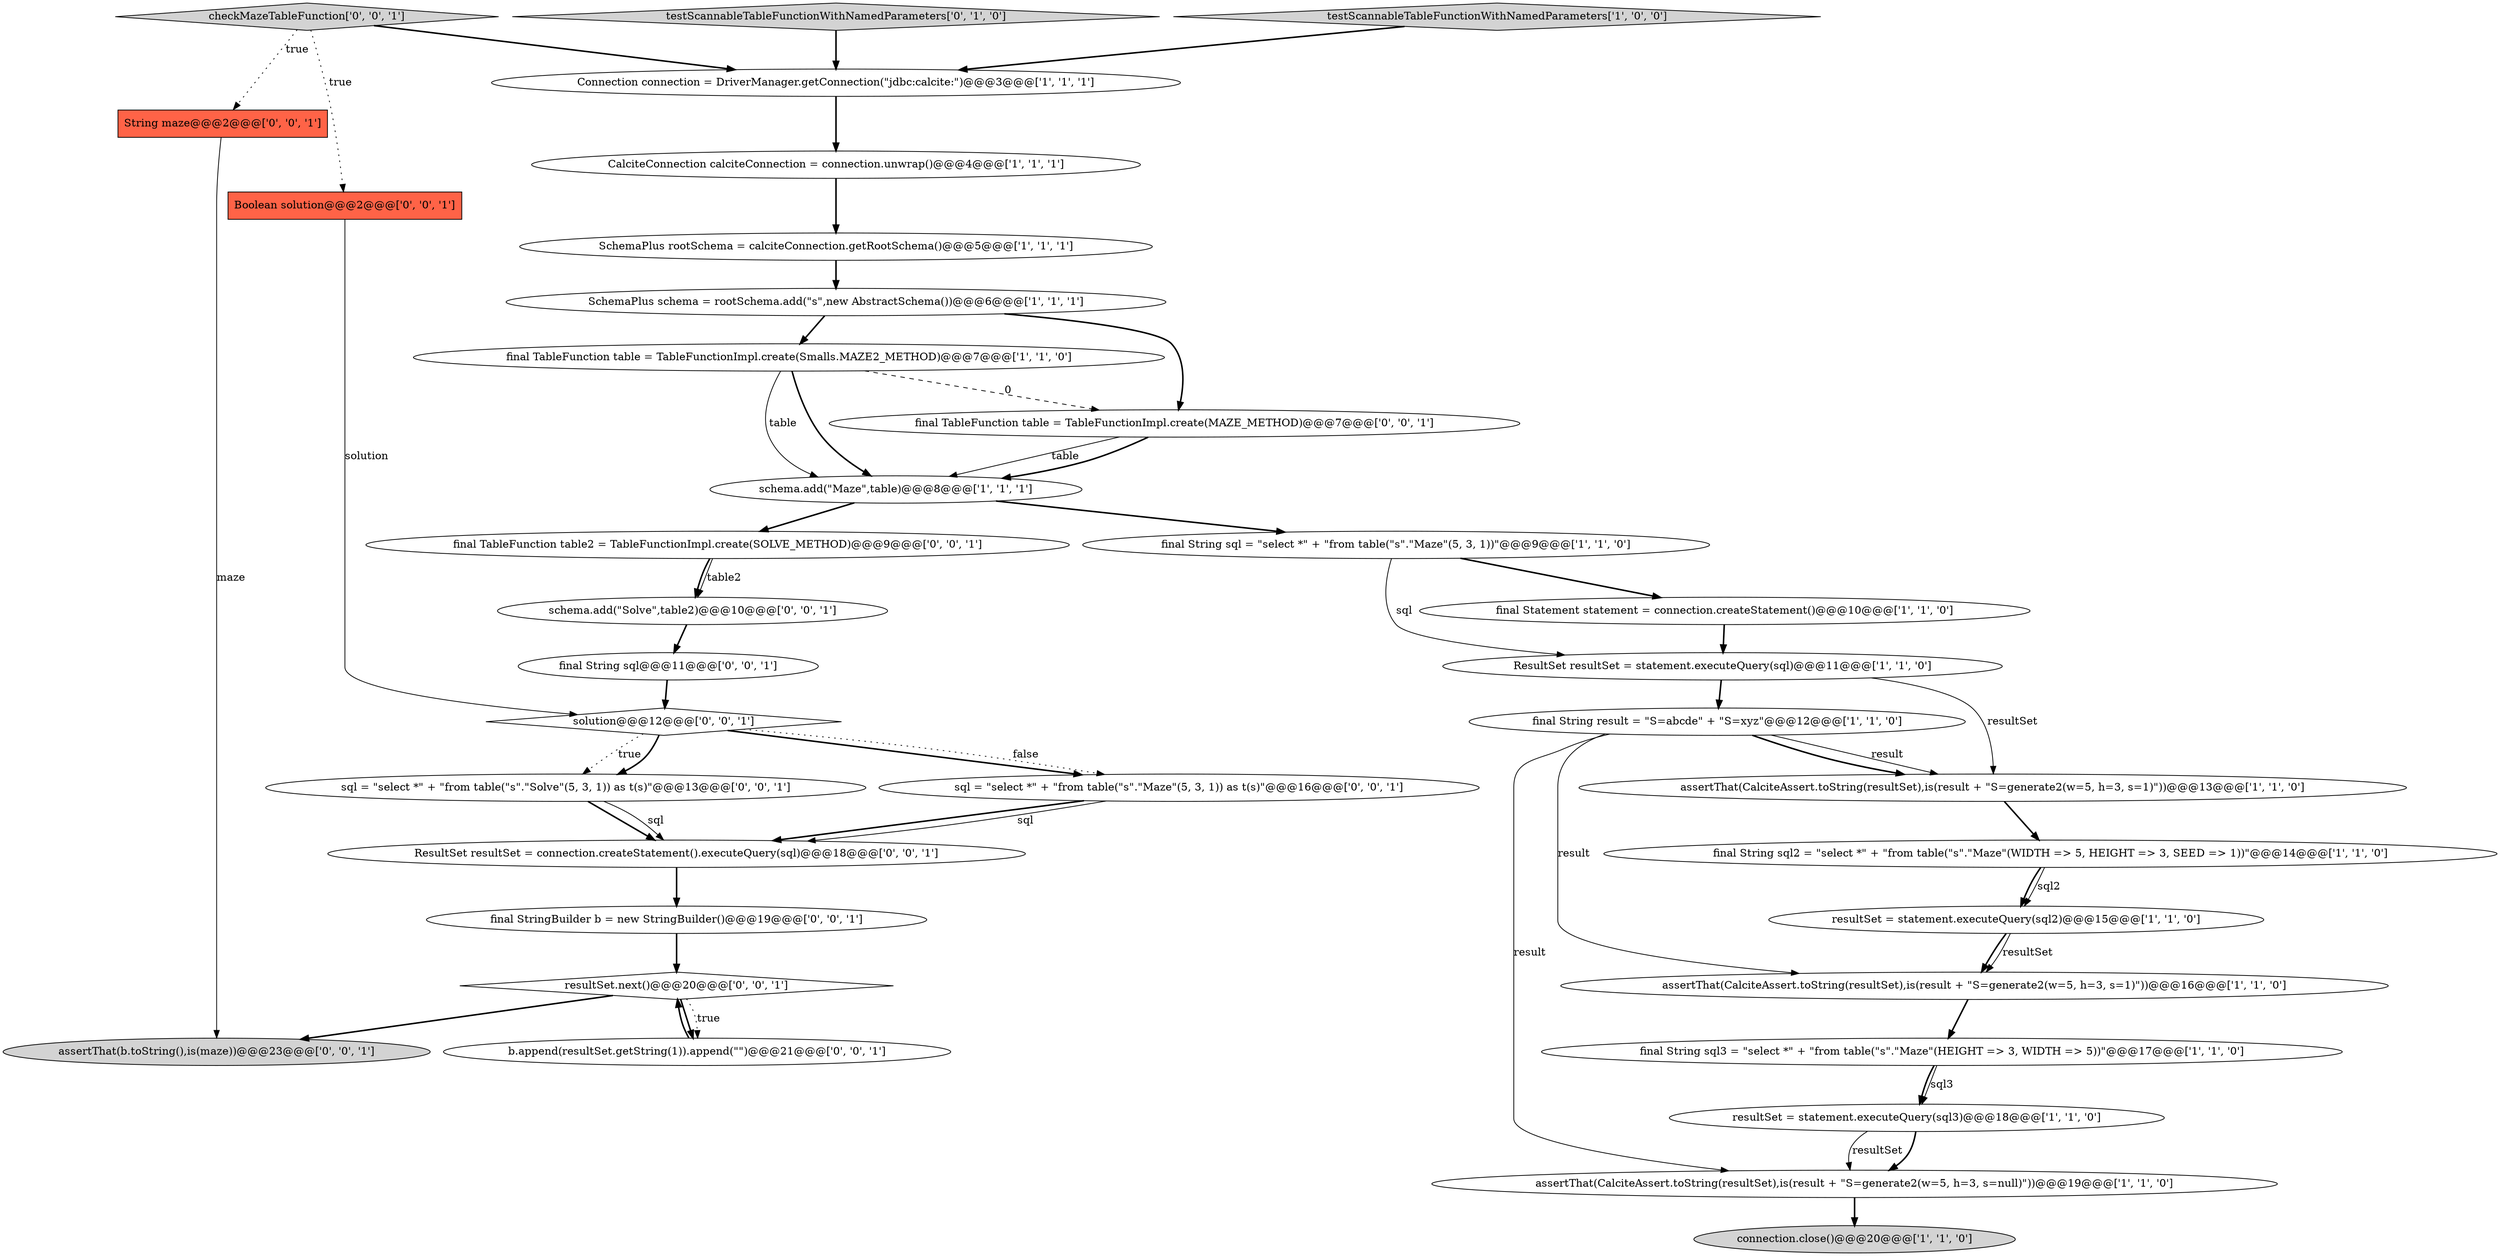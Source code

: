 digraph {
34 [style = filled, label = "resultSet.next()@@@20@@@['0', '0', '1']", fillcolor = white, shape = diamond image = "AAA0AAABBB3BBB"];
1 [style = filled, label = "connection.close()@@@20@@@['1', '1', '0']", fillcolor = lightgray, shape = ellipse image = "AAA0AAABBB1BBB"];
32 [style = filled, label = "sql = \"select *\" + \"from table(\"s\".\"Maze\"(5, 3, 1)) as t(s)\"@@@16@@@['0', '0', '1']", fillcolor = white, shape = ellipse image = "AAA0AAABBB3BBB"];
22 [style = filled, label = "Boolean solution@@@2@@@['0', '0', '1']", fillcolor = tomato, shape = box image = "AAA0AAABBB3BBB"];
17 [style = filled, label = "assertThat(CalciteAssert.toString(resultSet),is(result + \"S=generate2(w=5, h=3, s=null)\"))@@@19@@@['1', '1', '0']", fillcolor = white, shape = ellipse image = "AAA0AAABBB1BBB"];
9 [style = filled, label = "final String sql2 = \"select *\" + \"from table(\"s\".\"Maze\"(WIDTH => 5, HEIGHT => 3, SEED => 1))\"@@@14@@@['1', '1', '0']", fillcolor = white, shape = ellipse image = "AAA0AAABBB1BBB"];
11 [style = filled, label = "SchemaPlus rootSchema = calciteConnection.getRootSchema()@@@5@@@['1', '1', '1']", fillcolor = white, shape = ellipse image = "AAA0AAABBB1BBB"];
0 [style = filled, label = "resultSet = statement.executeQuery(sql2)@@@15@@@['1', '1', '0']", fillcolor = white, shape = ellipse image = "AAA0AAABBB1BBB"];
16 [style = filled, label = "Connection connection = DriverManager.getConnection(\"jdbc:calcite:\")@@@3@@@['1', '1', '1']", fillcolor = white, shape = ellipse image = "AAA0AAABBB1BBB"];
10 [style = filled, label = "ResultSet resultSet = statement.executeQuery(sql)@@@11@@@['1', '1', '0']", fillcolor = white, shape = ellipse image = "AAA0AAABBB1BBB"];
12 [style = filled, label = "schema.add(\"Maze\",table)@@@8@@@['1', '1', '1']", fillcolor = white, shape = ellipse image = "AAA0AAABBB1BBB"];
23 [style = filled, label = "ResultSet resultSet = connection.createStatement().executeQuery(sql)@@@18@@@['0', '0', '1']", fillcolor = white, shape = ellipse image = "AAA0AAABBB3BBB"];
4 [style = filled, label = "final Statement statement = connection.createStatement()@@@10@@@['1', '1', '0']", fillcolor = white, shape = ellipse image = "AAA0AAABBB1BBB"];
14 [style = filled, label = "SchemaPlus schema = rootSchema.add(\"s\",new AbstractSchema())@@@6@@@['1', '1', '1']", fillcolor = white, shape = ellipse image = "AAA0AAABBB1BBB"];
31 [style = filled, label = "final TableFunction table2 = TableFunctionImpl.create(SOLVE_METHOD)@@@9@@@['0', '0', '1']", fillcolor = white, shape = ellipse image = "AAA0AAABBB3BBB"];
20 [style = filled, label = "String maze@@@2@@@['0', '0', '1']", fillcolor = tomato, shape = box image = "AAA0AAABBB3BBB"];
19 [style = filled, label = "testScannableTableFunctionWithNamedParameters['0', '1', '0']", fillcolor = lightgray, shape = diamond image = "AAA0AAABBB2BBB"];
7 [style = filled, label = "final TableFunction table = TableFunctionImpl.create(Smalls.MAZE2_METHOD)@@@7@@@['1', '1', '0']", fillcolor = white, shape = ellipse image = "AAA0AAABBB1BBB"];
29 [style = filled, label = "final String sql@@@11@@@['0', '0', '1']", fillcolor = white, shape = ellipse image = "AAA0AAABBB3BBB"];
21 [style = filled, label = "final StringBuilder b = new StringBuilder()@@@19@@@['0', '0', '1']", fillcolor = white, shape = ellipse image = "AAA0AAABBB3BBB"];
25 [style = filled, label = "assertThat(b.toString(),is(maze))@@@23@@@['0', '0', '1']", fillcolor = lightgray, shape = ellipse image = "AAA0AAABBB3BBB"];
30 [style = filled, label = "solution@@@12@@@['0', '0', '1']", fillcolor = white, shape = diamond image = "AAA0AAABBB3BBB"];
15 [style = filled, label = "assertThat(CalciteAssert.toString(resultSet),is(result + \"S=generate2(w=5, h=3, s=1)\"))@@@13@@@['1', '1', '0']", fillcolor = white, shape = ellipse image = "AAA0AAABBB1BBB"];
26 [style = filled, label = "final TableFunction table = TableFunctionImpl.create(MAZE_METHOD)@@@7@@@['0', '0', '1']", fillcolor = white, shape = ellipse image = "AAA0AAABBB3BBB"];
18 [style = filled, label = "final String result = \"S=abcde\" + \"S=xyz\"@@@12@@@['1', '1', '0']", fillcolor = white, shape = ellipse image = "AAA0AAABBB1BBB"];
27 [style = filled, label = "schema.add(\"Solve\",table2)@@@10@@@['0', '0', '1']", fillcolor = white, shape = ellipse image = "AAA0AAABBB3BBB"];
33 [style = filled, label = "checkMazeTableFunction['0', '0', '1']", fillcolor = lightgray, shape = diamond image = "AAA0AAABBB3BBB"];
28 [style = filled, label = "b.append(resultSet.getString(1)).append(\"\")@@@21@@@['0', '0', '1']", fillcolor = white, shape = ellipse image = "AAA0AAABBB3BBB"];
3 [style = filled, label = "CalciteConnection calciteConnection = connection.unwrap()@@@4@@@['1', '1', '1']", fillcolor = white, shape = ellipse image = "AAA0AAABBB1BBB"];
13 [style = filled, label = "resultSet = statement.executeQuery(sql3)@@@18@@@['1', '1', '0']", fillcolor = white, shape = ellipse image = "AAA0AAABBB1BBB"];
6 [style = filled, label = "assertThat(CalciteAssert.toString(resultSet),is(result + \"S=generate2(w=5, h=3, s=1)\"))@@@16@@@['1', '1', '0']", fillcolor = white, shape = ellipse image = "AAA0AAABBB1BBB"];
5 [style = filled, label = "final String sql = \"select *\" + \"from table(\"s\".\"Maze\"(5, 3, 1))\"@@@9@@@['1', '1', '0']", fillcolor = white, shape = ellipse image = "AAA0AAABBB1BBB"];
8 [style = filled, label = "testScannableTableFunctionWithNamedParameters['1', '0', '0']", fillcolor = lightgray, shape = diamond image = "AAA0AAABBB1BBB"];
24 [style = filled, label = "sql = \"select *\" + \"from table(\"s\".\"Solve\"(5, 3, 1)) as t(s)\"@@@13@@@['0', '0', '1']", fillcolor = white, shape = ellipse image = "AAA0AAABBB3BBB"];
2 [style = filled, label = "final String sql3 = \"select *\" + \"from table(\"s\".\"Maze\"(HEIGHT => 3, WIDTH => 5))\"@@@17@@@['1', '1', '0']", fillcolor = white, shape = ellipse image = "AAA0AAABBB1BBB"];
0->6 [style = bold, label=""];
8->16 [style = bold, label=""];
29->30 [style = bold, label=""];
18->15 [style = solid, label="result"];
32->23 [style = bold, label=""];
18->17 [style = solid, label="result"];
2->13 [style = solid, label="sql3"];
14->7 [style = bold, label=""];
26->12 [style = solid, label="table"];
3->11 [style = bold, label=""];
22->30 [style = solid, label="solution"];
32->23 [style = solid, label="sql"];
15->9 [style = bold, label=""];
34->28 [style = bold, label=""];
24->23 [style = bold, label=""];
10->15 [style = solid, label="resultSet"];
2->13 [style = bold, label=""];
13->17 [style = bold, label=""];
33->22 [style = dotted, label="true"];
18->6 [style = solid, label="result"];
9->0 [style = bold, label=""];
13->17 [style = solid, label="resultSet"];
30->24 [style = dotted, label="true"];
14->26 [style = bold, label=""];
11->14 [style = bold, label=""];
5->4 [style = bold, label=""];
6->2 [style = bold, label=""];
33->16 [style = bold, label=""];
10->18 [style = bold, label=""];
12->31 [style = bold, label=""];
27->29 [style = bold, label=""];
23->21 [style = bold, label=""];
19->16 [style = bold, label=""];
7->12 [style = solid, label="table"];
9->0 [style = solid, label="sql2"];
20->25 [style = solid, label="maze"];
24->23 [style = solid, label="sql"];
12->5 [style = bold, label=""];
7->12 [style = bold, label=""];
28->34 [style = bold, label=""];
16->3 [style = bold, label=""];
30->32 [style = bold, label=""];
34->28 [style = dotted, label="true"];
5->10 [style = solid, label="sql"];
21->34 [style = bold, label=""];
4->10 [style = bold, label=""];
26->12 [style = bold, label=""];
0->6 [style = solid, label="resultSet"];
34->25 [style = bold, label=""];
7->26 [style = dashed, label="0"];
30->32 [style = dotted, label="false"];
31->27 [style = bold, label=""];
30->24 [style = bold, label=""];
33->20 [style = dotted, label="true"];
17->1 [style = bold, label=""];
31->27 [style = solid, label="table2"];
18->15 [style = bold, label=""];
}
